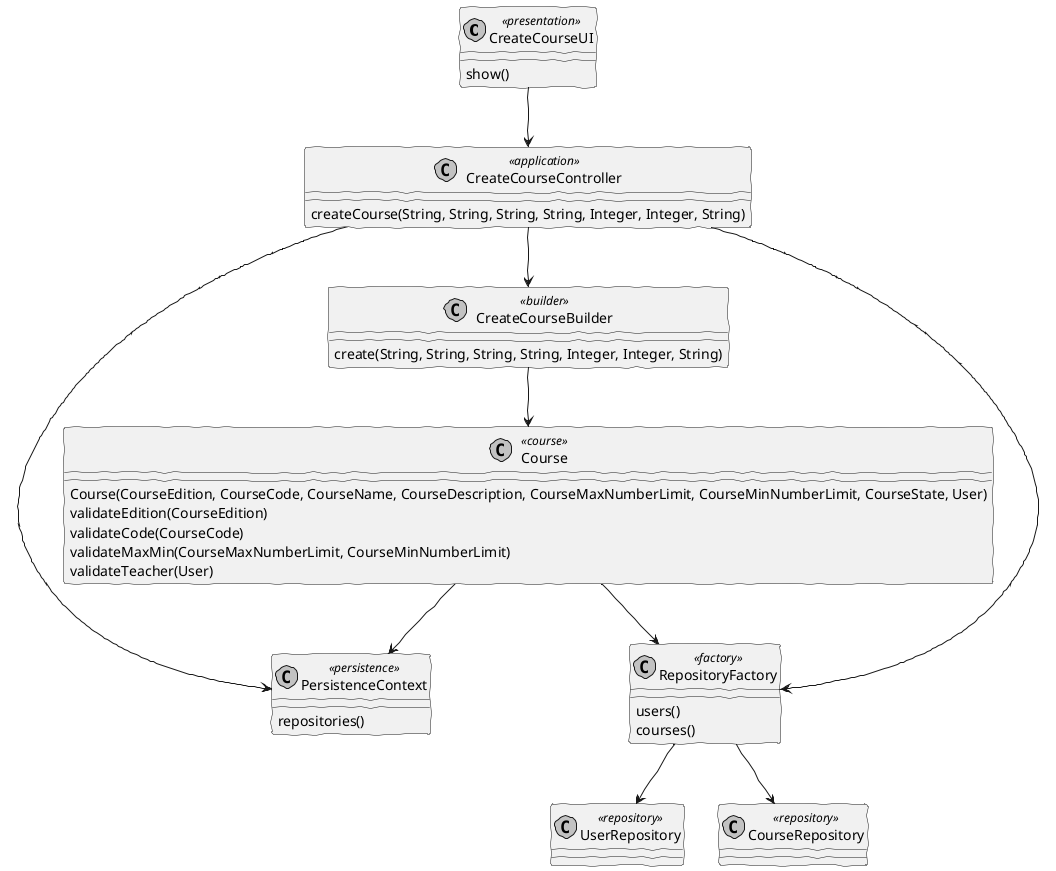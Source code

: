 @startuml
'https://plantuml.com/class-diagram

skinparam handwritten true
skinparam monochrome true
skinparam packageStyle rect
skinparam defaultFontName FG Virgil
skinparam shadowing false

class CreateCourseUI <<presentation>>
class CreateCourseController<<application>>
class CreateCourseBuilder<<builder>>
class Course<<course>>
class PersistenceContext<<persistence>>
class RepositoryFactory<<factory>>
class UserRepository <<repository>>
class CourseRepository <<repository>>
class Course <<course>>

class CreateCourseUI{
show()
}

class CreateCourseController{
createCourse(String, String, String, String, Integer, Integer, String)
}

class CreateCourseBuilder{
create(String, String, String, String, Integer, Integer, String)
}

class Course{
Course(CourseEdition, CourseCode, CourseName, CourseDescription, CourseMaxNumberLimit, CourseMinNumberLimit, CourseState, User)
validateEdition(CourseEdition)
validateCode(CourseCode)
validateMaxMin(CourseMaxNumberLimit, CourseMinNumberLimit)
validateTeacher(User)
}

class PersistenceContext{
repositories()
}

class RepositoryFactory{
users()
courses()
}
CreateCourseUI --> CreateCourseController

CreateCourseController --> CreateCourseBuilder
CreateCourseController --> PersistenceContext
CreateCourseController --> RepositoryFactory

CreateCourseBuilder --> Course

Course --> PersistenceContext
Course --> RepositoryFactory

RepositoryFactory --> UserRepository
RepositoryFactory --> CourseRepository
@enduml